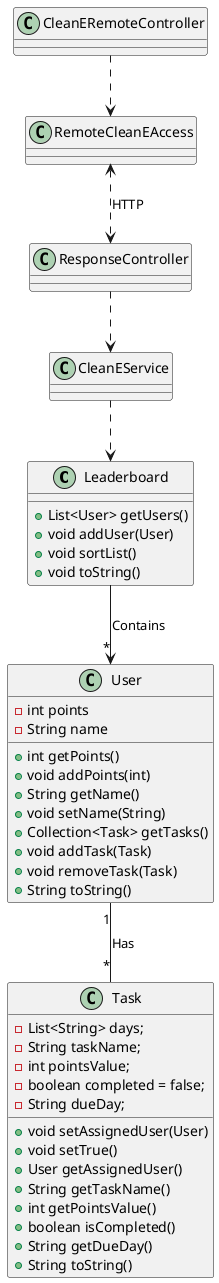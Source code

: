 @startuml diagram

class Leaderboard{
+ List<User> getUsers()
+ void addUser(User)
+ void sortList()
+ void toString()
}

class User{
- int points
- String name
+ int getPoints()
+ void addPoints(int)
+ String getName()
+ void setName(String)
+ Collection<Task> getTasks()
+ void addTask(Task)
+ void removeTask(Task)
+String toString()
}

class CleanERemoteController {

}

class RemoteCleanEAccess {

}

class ResponseController {

}

class CleanEService {

}



class Task {
- List<String> days;
- String taskName;
- int pointsValue;
- boolean completed = false;
- String dueDay;
+ void setAssignedUser(User)
+ void setTrue()
+ User getAssignedUser()
+ String getTaskName()
+ int getPointsValue()
+ boolean isCompleted()
+ String getDueDay()
+ String toString()
}

CleanEService ..> Leaderboard
Leaderboard  --> "*" User: Contains
User "1" -- "*" Task: Has
CleanERemoteController ..> RemoteCleanEAccess
RemoteCleanEAccess <..> ResponseController: HTTP
ResponseController ..> CleanEService



@enduml